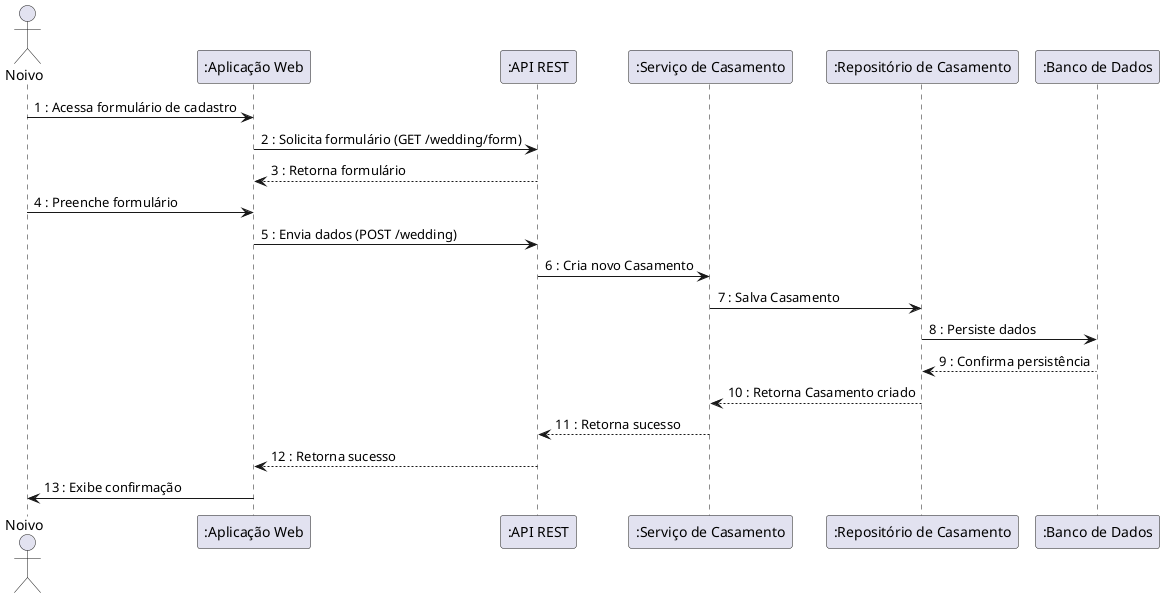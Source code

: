 @startuml
actor "Noivo" as Noivo
participant ":Aplicação Web" as WebApp
participant ":API REST" as API
participant ":Serviço de Casamento" as CasamentoService
participant ":Repositório de Casamento" as CasamentoRepository
participant ":Banco de Dados" as DB

Noivo -> WebApp : 1 : Acessa formulário de cadastro
WebApp -> API : 2 : Solicita formulário (GET /wedding/form)
API --> WebApp : 3 : Retorna formulário
Noivo -> WebApp : 4 : Preenche formulário
WebApp -> API : 5 : Envia dados (POST /wedding)
API -> CasamentoService : 6 : Cria novo Casamento
CasamentoService -> CasamentoRepository : 7 : Salva Casamento
CasamentoRepository -> DB : 8 : Persiste dados
DB --> CasamentoRepository : 9 : Confirma persistência
CasamentoRepository --> CasamentoService : 10 : Retorna Casamento criado
CasamentoService --> API : 11 : Retorna sucesso
API --> WebApp : 12 : Retorna sucesso
WebApp -> Noivo : 13 : Exibe confirmação

@enduml